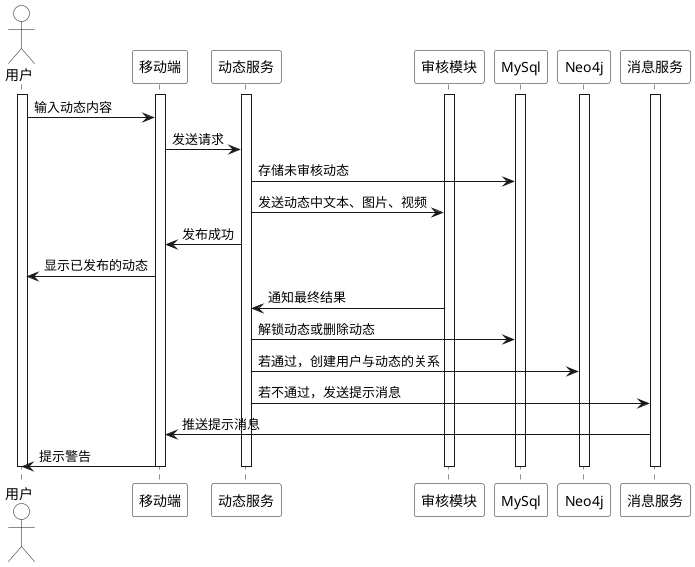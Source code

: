 @startuml

actor 用户 as user #white
participant 移动端 as client #white
participant 动态服务 as biz #white
participant 审核模块 as exa #white
participant MySql as db #white
participant Neo4j as gb #white
participant 消息服务 as msg #white

activate user
activate client
activate biz
activate exa
activate db
activate gb
activate msg
user -> client: 输入动态内容
client -> biz: 发送请求
biz -> db: 存储未审核动态
biz -> exa: 发送动态中文本、图片、视频
biz -> client: 发布成功
client -> user: 显示已发布的动态
exa -> biz: 通知最终结果
biz -> db: 解锁动态或删除动态
biz -> gb: 若通过，创建用户与动态的关系
biz -> msg: 若不通过，发送提示消息
msg -> client: 推送提示消息
client -> user: 提示警告

deactivate msg
deactivate gb
deactivate db
deactivate exa
deactivate biz
deactivate client
deactivate user

@enduml